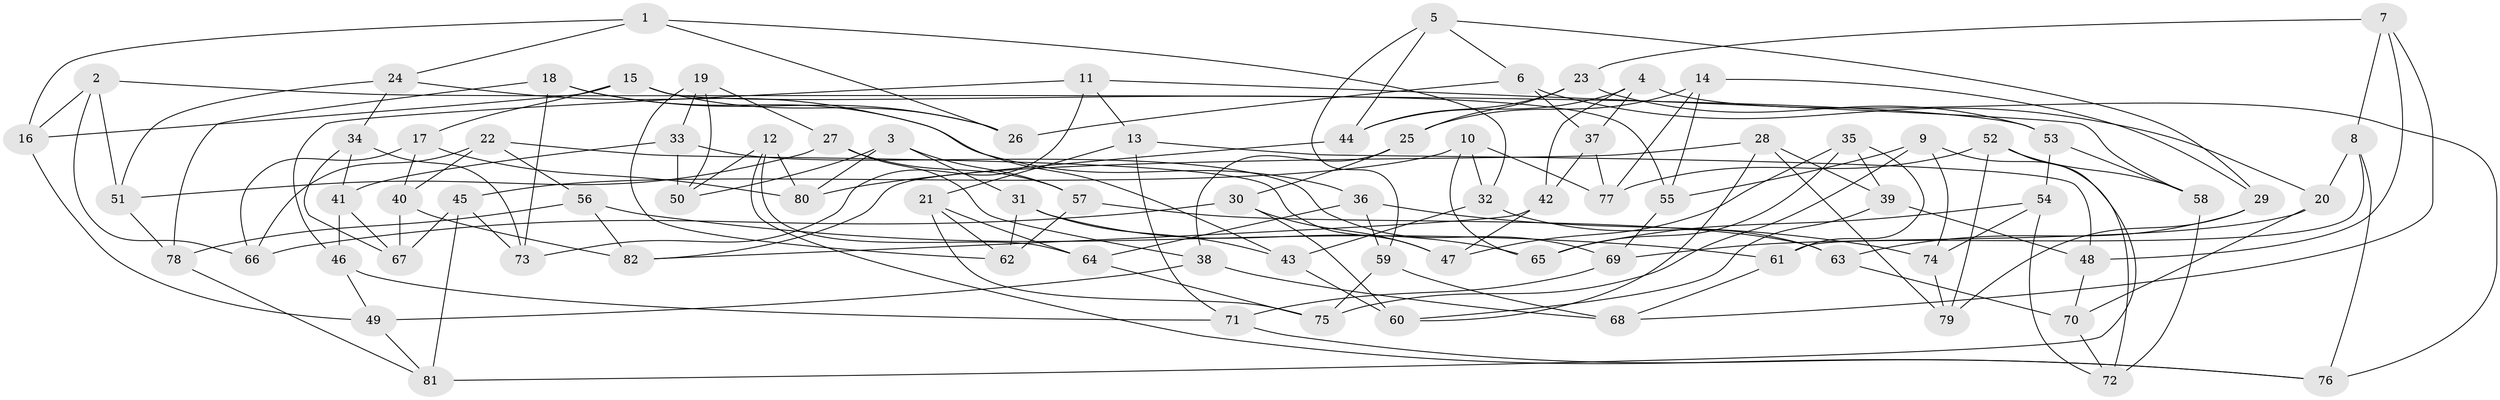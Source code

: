 // coarse degree distribution, {5: 0.2708333333333333, 4: 0.2916666666666667, 6: 0.4166666666666667, 3: 0.020833333333333332}
// Generated by graph-tools (version 1.1) at 2025/42/03/06/25 10:42:21]
// undirected, 82 vertices, 164 edges
graph export_dot {
graph [start="1"]
  node [color=gray90,style=filled];
  1;
  2;
  3;
  4;
  5;
  6;
  7;
  8;
  9;
  10;
  11;
  12;
  13;
  14;
  15;
  16;
  17;
  18;
  19;
  20;
  21;
  22;
  23;
  24;
  25;
  26;
  27;
  28;
  29;
  30;
  31;
  32;
  33;
  34;
  35;
  36;
  37;
  38;
  39;
  40;
  41;
  42;
  43;
  44;
  45;
  46;
  47;
  48;
  49;
  50;
  51;
  52;
  53;
  54;
  55;
  56;
  57;
  58;
  59;
  60;
  61;
  62;
  63;
  64;
  65;
  66;
  67;
  68;
  69;
  70;
  71;
  72;
  73;
  74;
  75;
  76;
  77;
  78;
  79;
  80;
  81;
  82;
  1 -- 24;
  1 -- 26;
  1 -- 16;
  1 -- 32;
  2 -- 66;
  2 -- 51;
  2 -- 16;
  2 -- 53;
  3 -- 80;
  3 -- 57;
  3 -- 50;
  3 -- 31;
  4 -- 44;
  4 -- 42;
  4 -- 76;
  4 -- 37;
  5 -- 29;
  5 -- 59;
  5 -- 44;
  5 -- 6;
  6 -- 20;
  6 -- 26;
  6 -- 37;
  7 -- 23;
  7 -- 68;
  7 -- 48;
  7 -- 8;
  8 -- 76;
  8 -- 61;
  8 -- 20;
  9 -- 75;
  9 -- 72;
  9 -- 55;
  9 -- 74;
  10 -- 77;
  10 -- 45;
  10 -- 65;
  10 -- 32;
  11 -- 13;
  11 -- 58;
  11 -- 46;
  11 -- 73;
  12 -- 76;
  12 -- 80;
  12 -- 64;
  12 -- 50;
  13 -- 48;
  13 -- 21;
  13 -- 71;
  14 -- 55;
  14 -- 29;
  14 -- 77;
  14 -- 25;
  15 -- 26;
  15 -- 17;
  15 -- 16;
  15 -- 55;
  16 -- 49;
  17 -- 80;
  17 -- 66;
  17 -- 40;
  18 -- 43;
  18 -- 78;
  18 -- 73;
  18 -- 26;
  19 -- 33;
  19 -- 27;
  19 -- 62;
  19 -- 50;
  20 -- 70;
  20 -- 69;
  21 -- 75;
  21 -- 64;
  21 -- 62;
  22 -- 40;
  22 -- 56;
  22 -- 66;
  22 -- 47;
  23 -- 25;
  23 -- 44;
  23 -- 53;
  24 -- 36;
  24 -- 34;
  24 -- 51;
  25 -- 38;
  25 -- 30;
  27 -- 38;
  27 -- 57;
  27 -- 51;
  28 -- 39;
  28 -- 79;
  28 -- 82;
  28 -- 60;
  29 -- 79;
  29 -- 63;
  30 -- 60;
  30 -- 47;
  30 -- 66;
  31 -- 65;
  31 -- 43;
  31 -- 62;
  32 -- 63;
  32 -- 43;
  33 -- 41;
  33 -- 50;
  33 -- 69;
  34 -- 73;
  34 -- 41;
  34 -- 67;
  35 -- 39;
  35 -- 61;
  35 -- 47;
  35 -- 65;
  36 -- 64;
  36 -- 59;
  36 -- 74;
  37 -- 77;
  37 -- 42;
  38 -- 68;
  38 -- 49;
  39 -- 60;
  39 -- 48;
  40 -- 67;
  40 -- 82;
  41 -- 67;
  41 -- 46;
  42 -- 47;
  42 -- 82;
  43 -- 60;
  44 -- 80;
  45 -- 81;
  45 -- 67;
  45 -- 73;
  46 -- 49;
  46 -- 71;
  48 -- 70;
  49 -- 81;
  51 -- 78;
  52 -- 77;
  52 -- 79;
  52 -- 58;
  52 -- 81;
  53 -- 54;
  53 -- 58;
  54 -- 72;
  54 -- 65;
  54 -- 74;
  55 -- 69;
  56 -- 82;
  56 -- 78;
  56 -- 61;
  57 -- 62;
  57 -- 63;
  58 -- 72;
  59 -- 75;
  59 -- 68;
  61 -- 68;
  63 -- 70;
  64 -- 75;
  69 -- 71;
  70 -- 72;
  71 -- 76;
  74 -- 79;
  78 -- 81;
}
